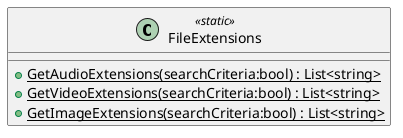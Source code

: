@startuml
class FileExtensions <<static>> {
    + {static} GetAudioExtensions(searchCriteria:bool) : List<string>
    + {static} GetVideoExtensions(searchCriteria:bool) : List<string>
    + {static} GetImageExtensions(searchCriteria:bool) : List<string>
}
@enduml

